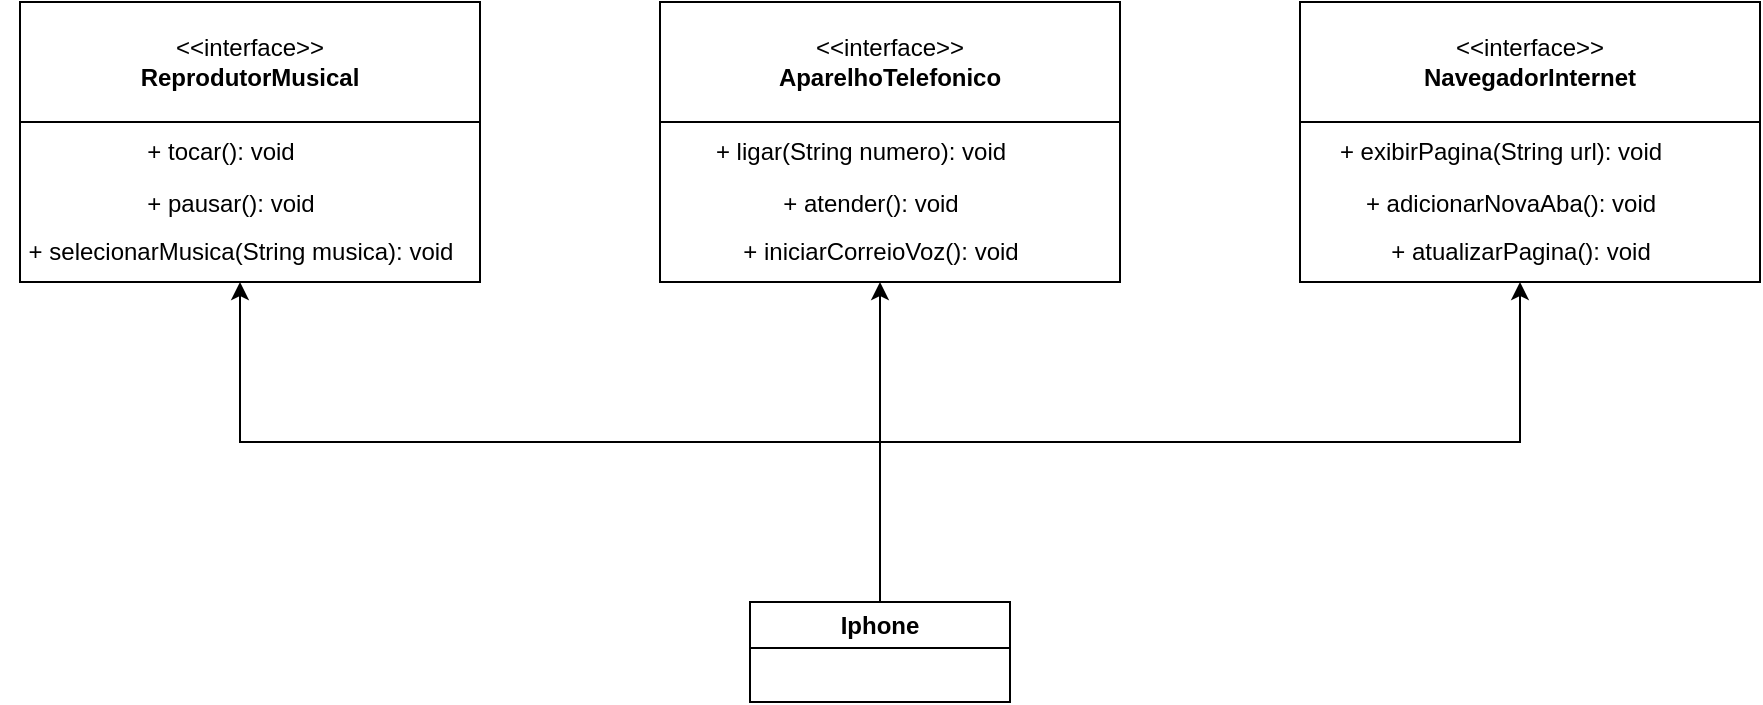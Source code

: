 <mxfile version="26.2.13">
  <diagram name="Página-1" id="xApXqVmCmgWH53CA5Bsz">
    <mxGraphModel dx="1115" dy="639" grid="1" gridSize="10" guides="1" tooltips="1" connect="1" arrows="1" fold="1" page="1" pageScale="1" pageWidth="827" pageHeight="1169" math="0" shadow="0">
      <root>
        <mxCell id="0" />
        <mxCell id="1" parent="0" />
        <mxCell id="Y6nRmO8s2TvB1WiHXS-o-1" value="&lt;span style=&quot;font-weight: normal;&quot;&gt;&amp;lt;&amp;lt;interface&amp;gt;&amp;gt;&lt;/span&gt;&lt;div&gt;ReprodutorMusical&lt;/div&gt;" style="swimlane;whiteSpace=wrap;html=1;startSize=60;" vertex="1" parent="1">
          <mxGeometry x="210" y="150" width="230" height="140" as="geometry" />
        </mxCell>
        <mxCell id="Y6nRmO8s2TvB1WiHXS-o-2" value="+ tocar(): void" style="text;html=1;align=center;verticalAlign=middle;resizable=0;points=[];autosize=1;strokeColor=none;fillColor=none;" vertex="1" parent="Y6nRmO8s2TvB1WiHXS-o-1">
          <mxGeometry x="50" y="60" width="100" height="30" as="geometry" />
        </mxCell>
        <mxCell id="Y6nRmO8s2TvB1WiHXS-o-5" value="+ pausar(): void" style="text;html=1;align=center;verticalAlign=middle;resizable=0;points=[];autosize=1;strokeColor=none;fillColor=none;" vertex="1" parent="Y6nRmO8s2TvB1WiHXS-o-1">
          <mxGeometry x="50" y="86" width="110" height="30" as="geometry" />
        </mxCell>
        <mxCell id="Y6nRmO8s2TvB1WiHXS-o-4" value="+ selecionarMusica(String musica): void" style="text;html=1;align=center;verticalAlign=middle;resizable=0;points=[];autosize=1;strokeColor=none;fillColor=none;" vertex="1" parent="Y6nRmO8s2TvB1WiHXS-o-1">
          <mxGeometry x="-10" y="110" width="240" height="30" as="geometry" />
        </mxCell>
        <mxCell id="Y6nRmO8s2TvB1WiHXS-o-6" value="&lt;span style=&quot;font-weight: normal;&quot;&gt;&amp;lt;&amp;lt;interface&amp;gt;&amp;gt;&lt;/span&gt;&lt;div&gt;AparelhoTelefonico&lt;/div&gt;" style="swimlane;whiteSpace=wrap;html=1;startSize=60;" vertex="1" parent="1">
          <mxGeometry x="530" y="150" width="230" height="140" as="geometry" />
        </mxCell>
        <mxCell id="Y6nRmO8s2TvB1WiHXS-o-7" value="+ ligar(String numero): void" style="text;html=1;align=center;verticalAlign=middle;resizable=0;points=[];autosize=1;strokeColor=none;fillColor=none;" vertex="1" parent="Y6nRmO8s2TvB1WiHXS-o-6">
          <mxGeometry x="15" y="60" width="170" height="30" as="geometry" />
        </mxCell>
        <mxCell id="Y6nRmO8s2TvB1WiHXS-o-8" value="+ atender(): void" style="text;html=1;align=center;verticalAlign=middle;resizable=0;points=[];autosize=1;strokeColor=none;fillColor=none;" vertex="1" parent="Y6nRmO8s2TvB1WiHXS-o-6">
          <mxGeometry x="50" y="86" width="110" height="30" as="geometry" />
        </mxCell>
        <mxCell id="Y6nRmO8s2TvB1WiHXS-o-9" value="+ iniciarCorreioVoz(): void" style="text;html=1;align=center;verticalAlign=middle;resizable=0;points=[];autosize=1;strokeColor=none;fillColor=none;" vertex="1" parent="Y6nRmO8s2TvB1WiHXS-o-6">
          <mxGeometry x="30" y="110" width="160" height="30" as="geometry" />
        </mxCell>
        <mxCell id="Y6nRmO8s2TvB1WiHXS-o-10" value="&lt;span style=&quot;font-weight: normal;&quot;&gt;&amp;lt;&amp;lt;interface&amp;gt;&amp;gt;&lt;/span&gt;&lt;div&gt;NavegadorInternet&lt;/div&gt;" style="swimlane;whiteSpace=wrap;html=1;startSize=60;" vertex="1" parent="1">
          <mxGeometry x="850" y="150" width="230" height="140" as="geometry" />
        </mxCell>
        <mxCell id="Y6nRmO8s2TvB1WiHXS-o-11" value="+ exibirPagina(String url): void" style="text;html=1;align=center;verticalAlign=middle;resizable=0;points=[];autosize=1;strokeColor=none;fillColor=none;" vertex="1" parent="Y6nRmO8s2TvB1WiHXS-o-10">
          <mxGeometry x="10" y="60" width="180" height="30" as="geometry" />
        </mxCell>
        <mxCell id="Y6nRmO8s2TvB1WiHXS-o-12" value="+ adicionarNovaAba(): void" style="text;html=1;align=center;verticalAlign=middle;resizable=0;points=[];autosize=1;strokeColor=none;fillColor=none;" vertex="1" parent="Y6nRmO8s2TvB1WiHXS-o-10">
          <mxGeometry x="20" y="86" width="170" height="30" as="geometry" />
        </mxCell>
        <mxCell id="Y6nRmO8s2TvB1WiHXS-o-13" value="+ atualizarPagina(): void" style="text;html=1;align=center;verticalAlign=middle;resizable=0;points=[];autosize=1;strokeColor=none;fillColor=none;" vertex="1" parent="Y6nRmO8s2TvB1WiHXS-o-10">
          <mxGeometry x="35" y="110" width="150" height="30" as="geometry" />
        </mxCell>
        <mxCell id="Y6nRmO8s2TvB1WiHXS-o-15" style="edgeStyle=orthogonalEdgeStyle;rounded=0;orthogonalLoop=1;jettySize=auto;html=1;exitX=0.5;exitY=0;exitDx=0;exitDy=0;" edge="1" parent="1" source="Y6nRmO8s2TvB1WiHXS-o-14" target="Y6nRmO8s2TvB1WiHXS-o-4">
          <mxGeometry relative="1" as="geometry" />
        </mxCell>
        <mxCell id="Y6nRmO8s2TvB1WiHXS-o-16" style="edgeStyle=orthogonalEdgeStyle;rounded=0;orthogonalLoop=1;jettySize=auto;html=1;exitX=0.5;exitY=0;exitDx=0;exitDy=0;" edge="1" parent="1" source="Y6nRmO8s2TvB1WiHXS-o-14" target="Y6nRmO8s2TvB1WiHXS-o-9">
          <mxGeometry relative="1" as="geometry" />
        </mxCell>
        <mxCell id="Y6nRmO8s2TvB1WiHXS-o-17" style="edgeStyle=orthogonalEdgeStyle;rounded=0;orthogonalLoop=1;jettySize=auto;html=1;exitX=0.5;exitY=0;exitDx=0;exitDy=0;" edge="1" parent="1" source="Y6nRmO8s2TvB1WiHXS-o-14" target="Y6nRmO8s2TvB1WiHXS-o-13">
          <mxGeometry relative="1" as="geometry" />
        </mxCell>
        <mxCell id="Y6nRmO8s2TvB1WiHXS-o-14" value="Iphone" style="swimlane;whiteSpace=wrap;html=1;" vertex="1" parent="1">
          <mxGeometry x="575" y="450" width="130" height="50" as="geometry" />
        </mxCell>
      </root>
    </mxGraphModel>
  </diagram>
</mxfile>
